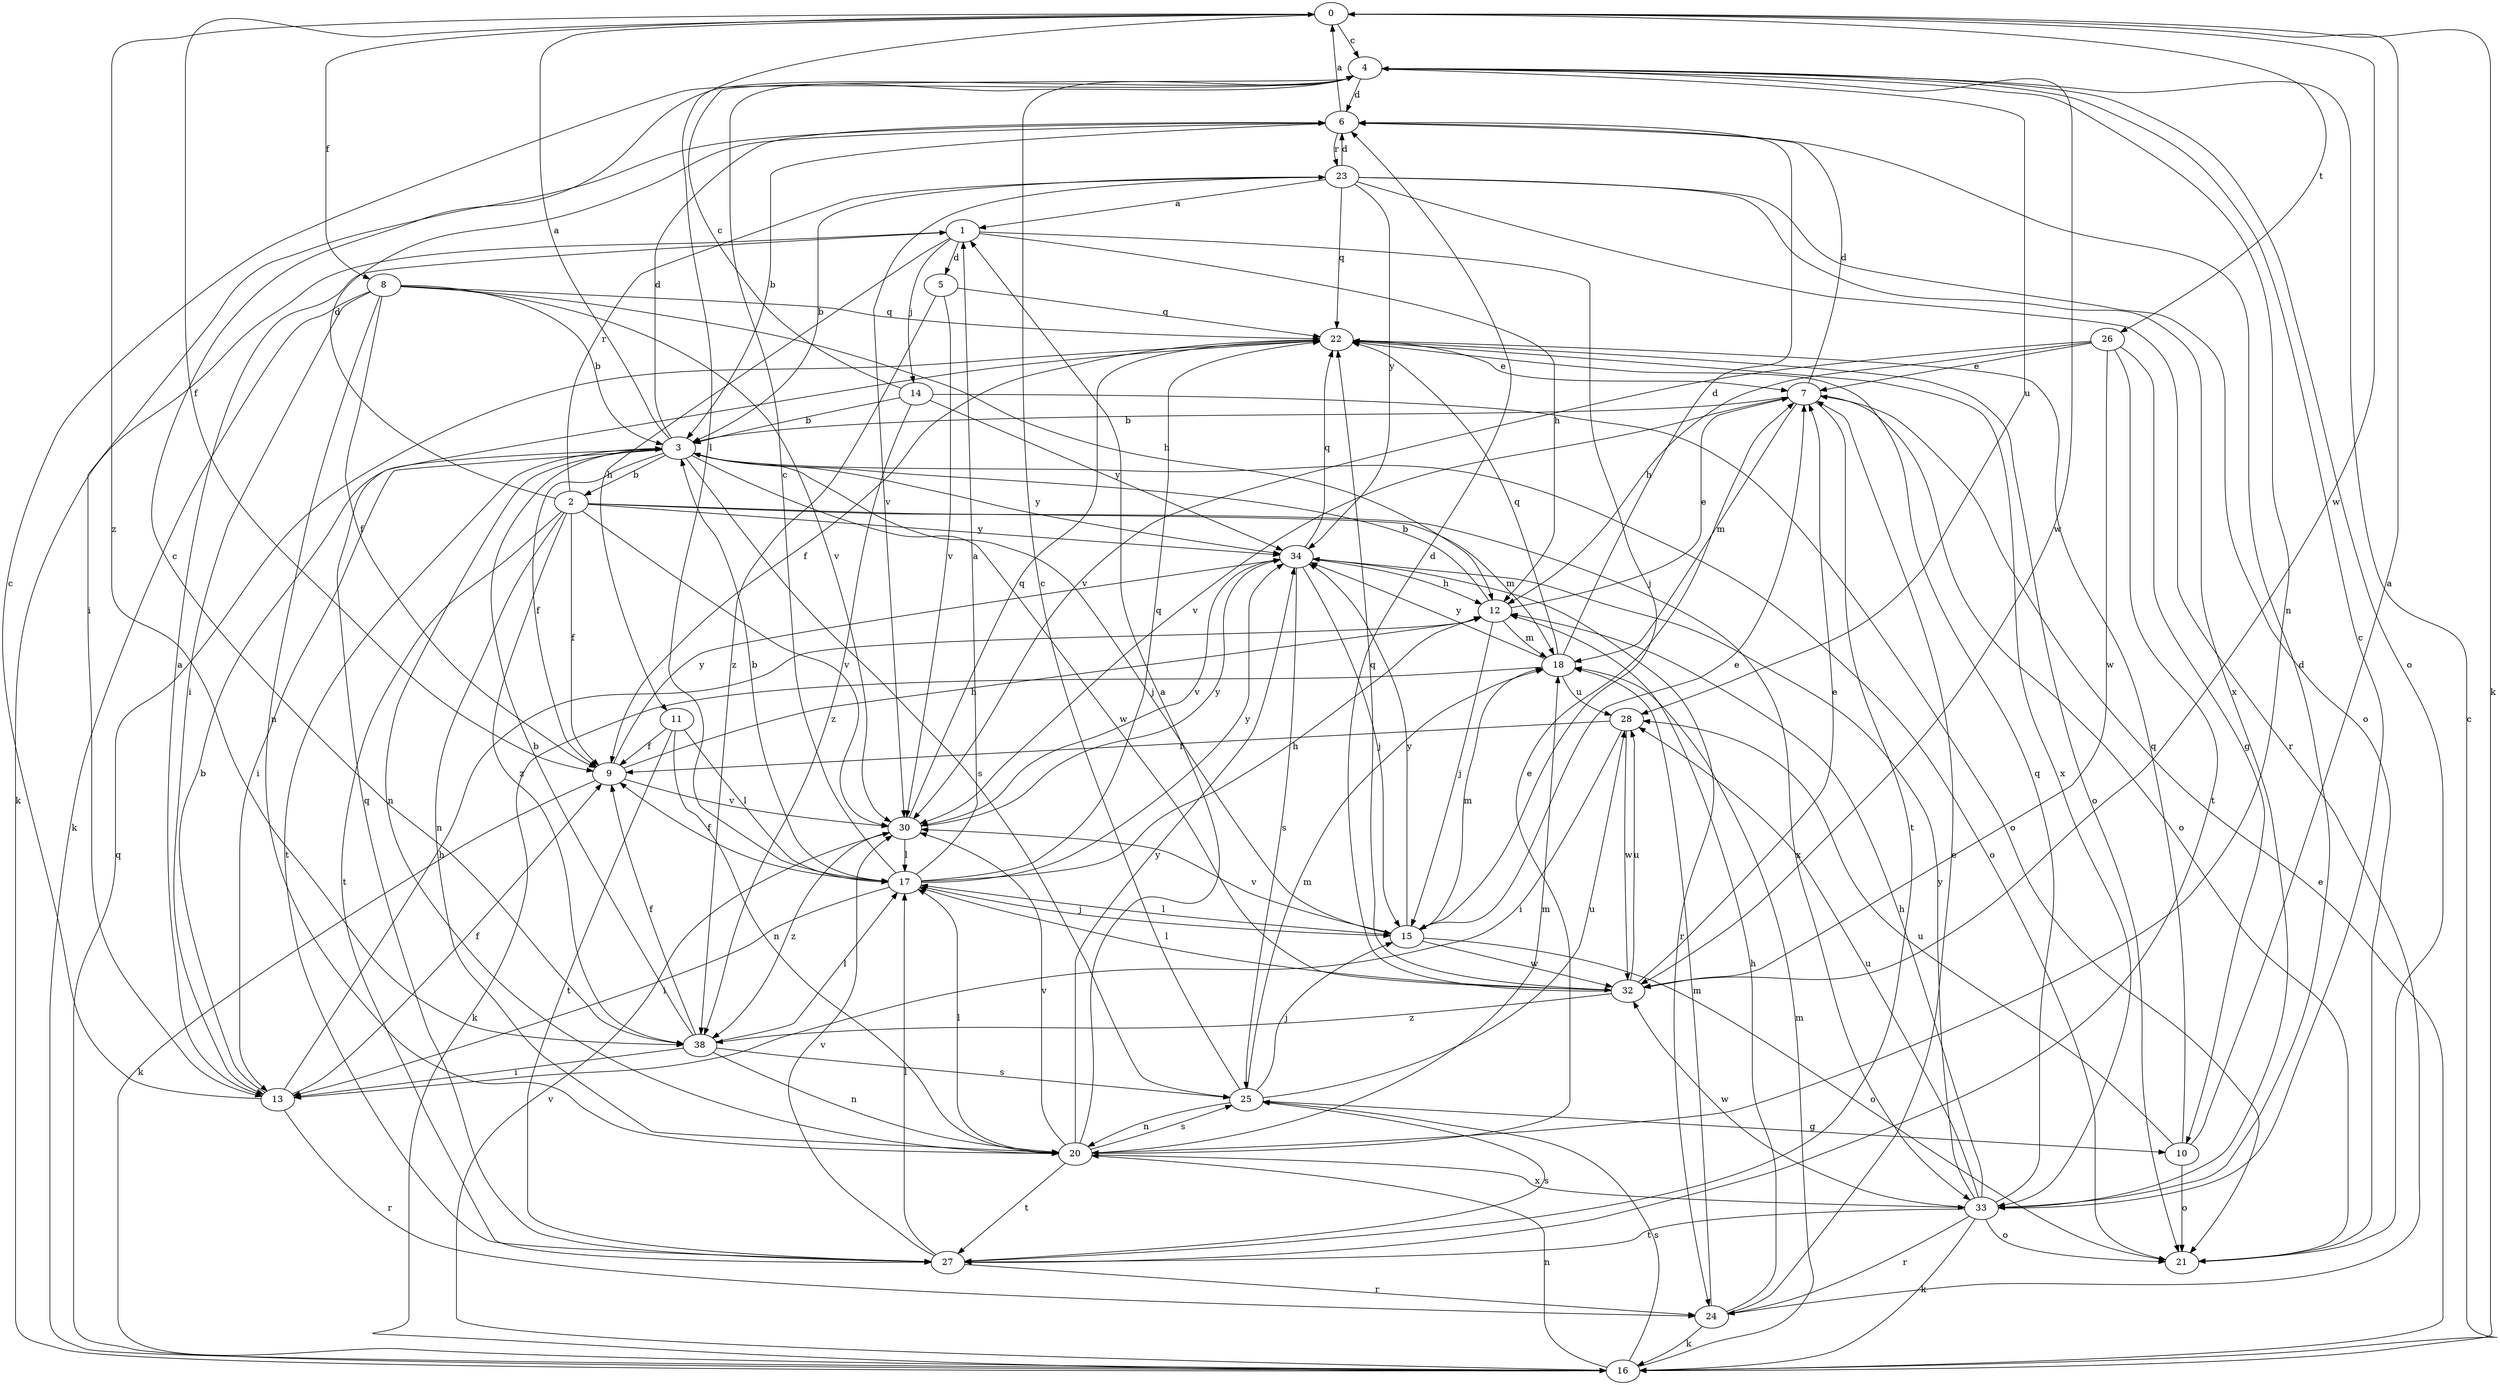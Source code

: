 strict digraph  {
0;
1;
2;
3;
4;
5;
6;
7;
8;
9;
10;
11;
12;
13;
14;
15;
16;
17;
18;
20;
21;
22;
23;
24;
25;
26;
27;
28;
30;
32;
33;
34;
38;
0 -> 4  [label=c];
0 -> 8  [label=f];
0 -> 9  [label=f];
0 -> 16  [label=k];
0 -> 17  [label=l];
0 -> 26  [label=t];
0 -> 32  [label=w];
0 -> 38  [label=z];
1 -> 5  [label=d];
1 -> 11  [label=h];
1 -> 12  [label=h];
1 -> 14  [label=j];
1 -> 15  [label=j];
1 -> 16  [label=k];
2 -> 6  [label=d];
2 -> 9  [label=f];
2 -> 18  [label=m];
2 -> 20  [label=n];
2 -> 23  [label=r];
2 -> 27  [label=t];
2 -> 30  [label=v];
2 -> 33  [label=x];
2 -> 34  [label=y];
2 -> 38  [label=z];
3 -> 0  [label=a];
3 -> 2  [label=b];
3 -> 6  [label=d];
3 -> 9  [label=f];
3 -> 13  [label=i];
3 -> 15  [label=j];
3 -> 20  [label=n];
3 -> 21  [label=o];
3 -> 25  [label=s];
3 -> 27  [label=t];
3 -> 32  [label=w];
3 -> 34  [label=y];
4 -> 6  [label=d];
4 -> 20  [label=n];
4 -> 21  [label=o];
4 -> 28  [label=u];
4 -> 32  [label=w];
5 -> 22  [label=q];
5 -> 30  [label=v];
5 -> 38  [label=z];
6 -> 0  [label=a];
6 -> 3  [label=b];
6 -> 13  [label=i];
6 -> 23  [label=r];
7 -> 3  [label=b];
7 -> 6  [label=d];
7 -> 18  [label=m];
7 -> 21  [label=o];
7 -> 27  [label=t];
7 -> 30  [label=v];
8 -> 3  [label=b];
8 -> 9  [label=f];
8 -> 12  [label=h];
8 -> 13  [label=i];
8 -> 16  [label=k];
8 -> 20  [label=n];
8 -> 22  [label=q];
8 -> 30  [label=v];
9 -> 12  [label=h];
9 -> 16  [label=k];
9 -> 30  [label=v];
9 -> 34  [label=y];
10 -> 0  [label=a];
10 -> 21  [label=o];
10 -> 22  [label=q];
10 -> 28  [label=u];
11 -> 9  [label=f];
11 -> 17  [label=l];
11 -> 20  [label=n];
11 -> 27  [label=t];
12 -> 3  [label=b];
12 -> 7  [label=e];
12 -> 15  [label=j];
12 -> 18  [label=m];
13 -> 1  [label=a];
13 -> 3  [label=b];
13 -> 4  [label=c];
13 -> 9  [label=f];
13 -> 12  [label=h];
13 -> 24  [label=r];
14 -> 3  [label=b];
14 -> 4  [label=c];
14 -> 21  [label=o];
14 -> 34  [label=y];
14 -> 38  [label=z];
15 -> 7  [label=e];
15 -> 17  [label=l];
15 -> 18  [label=m];
15 -> 21  [label=o];
15 -> 30  [label=v];
15 -> 32  [label=w];
15 -> 34  [label=y];
16 -> 4  [label=c];
16 -> 7  [label=e];
16 -> 18  [label=m];
16 -> 20  [label=n];
16 -> 22  [label=q];
16 -> 25  [label=s];
16 -> 30  [label=v];
17 -> 1  [label=a];
17 -> 3  [label=b];
17 -> 4  [label=c];
17 -> 9  [label=f];
17 -> 12  [label=h];
17 -> 13  [label=i];
17 -> 15  [label=j];
17 -> 22  [label=q];
17 -> 34  [label=y];
18 -> 6  [label=d];
18 -> 16  [label=k];
18 -> 22  [label=q];
18 -> 28  [label=u];
18 -> 34  [label=y];
20 -> 1  [label=a];
20 -> 7  [label=e];
20 -> 17  [label=l];
20 -> 18  [label=m];
20 -> 25  [label=s];
20 -> 27  [label=t];
20 -> 30  [label=v];
20 -> 33  [label=x];
20 -> 34  [label=y];
22 -> 7  [label=e];
22 -> 9  [label=f];
22 -> 21  [label=o];
22 -> 33  [label=x];
23 -> 1  [label=a];
23 -> 3  [label=b];
23 -> 6  [label=d];
23 -> 21  [label=o];
23 -> 22  [label=q];
23 -> 24  [label=r];
23 -> 30  [label=v];
23 -> 33  [label=x];
23 -> 34  [label=y];
24 -> 7  [label=e];
24 -> 12  [label=h];
24 -> 16  [label=k];
24 -> 18  [label=m];
25 -> 4  [label=c];
25 -> 10  [label=g];
25 -> 15  [label=j];
25 -> 18  [label=m];
25 -> 20  [label=n];
25 -> 28  [label=u];
26 -> 7  [label=e];
26 -> 10  [label=g];
26 -> 12  [label=h];
26 -> 27  [label=t];
26 -> 30  [label=v];
26 -> 32  [label=w];
27 -> 17  [label=l];
27 -> 22  [label=q];
27 -> 24  [label=r];
27 -> 25  [label=s];
27 -> 30  [label=v];
28 -> 9  [label=f];
28 -> 13  [label=i];
28 -> 32  [label=w];
30 -> 17  [label=l];
30 -> 22  [label=q];
30 -> 34  [label=y];
30 -> 38  [label=z];
32 -> 6  [label=d];
32 -> 7  [label=e];
32 -> 17  [label=l];
32 -> 22  [label=q];
32 -> 28  [label=u];
32 -> 38  [label=z];
33 -> 4  [label=c];
33 -> 6  [label=d];
33 -> 12  [label=h];
33 -> 16  [label=k];
33 -> 21  [label=o];
33 -> 22  [label=q];
33 -> 24  [label=r];
33 -> 27  [label=t];
33 -> 28  [label=u];
33 -> 32  [label=w];
33 -> 34  [label=y];
34 -> 12  [label=h];
34 -> 15  [label=j];
34 -> 22  [label=q];
34 -> 24  [label=r];
34 -> 25  [label=s];
34 -> 30  [label=v];
38 -> 3  [label=b];
38 -> 4  [label=c];
38 -> 9  [label=f];
38 -> 13  [label=i];
38 -> 17  [label=l];
38 -> 20  [label=n];
38 -> 25  [label=s];
}
